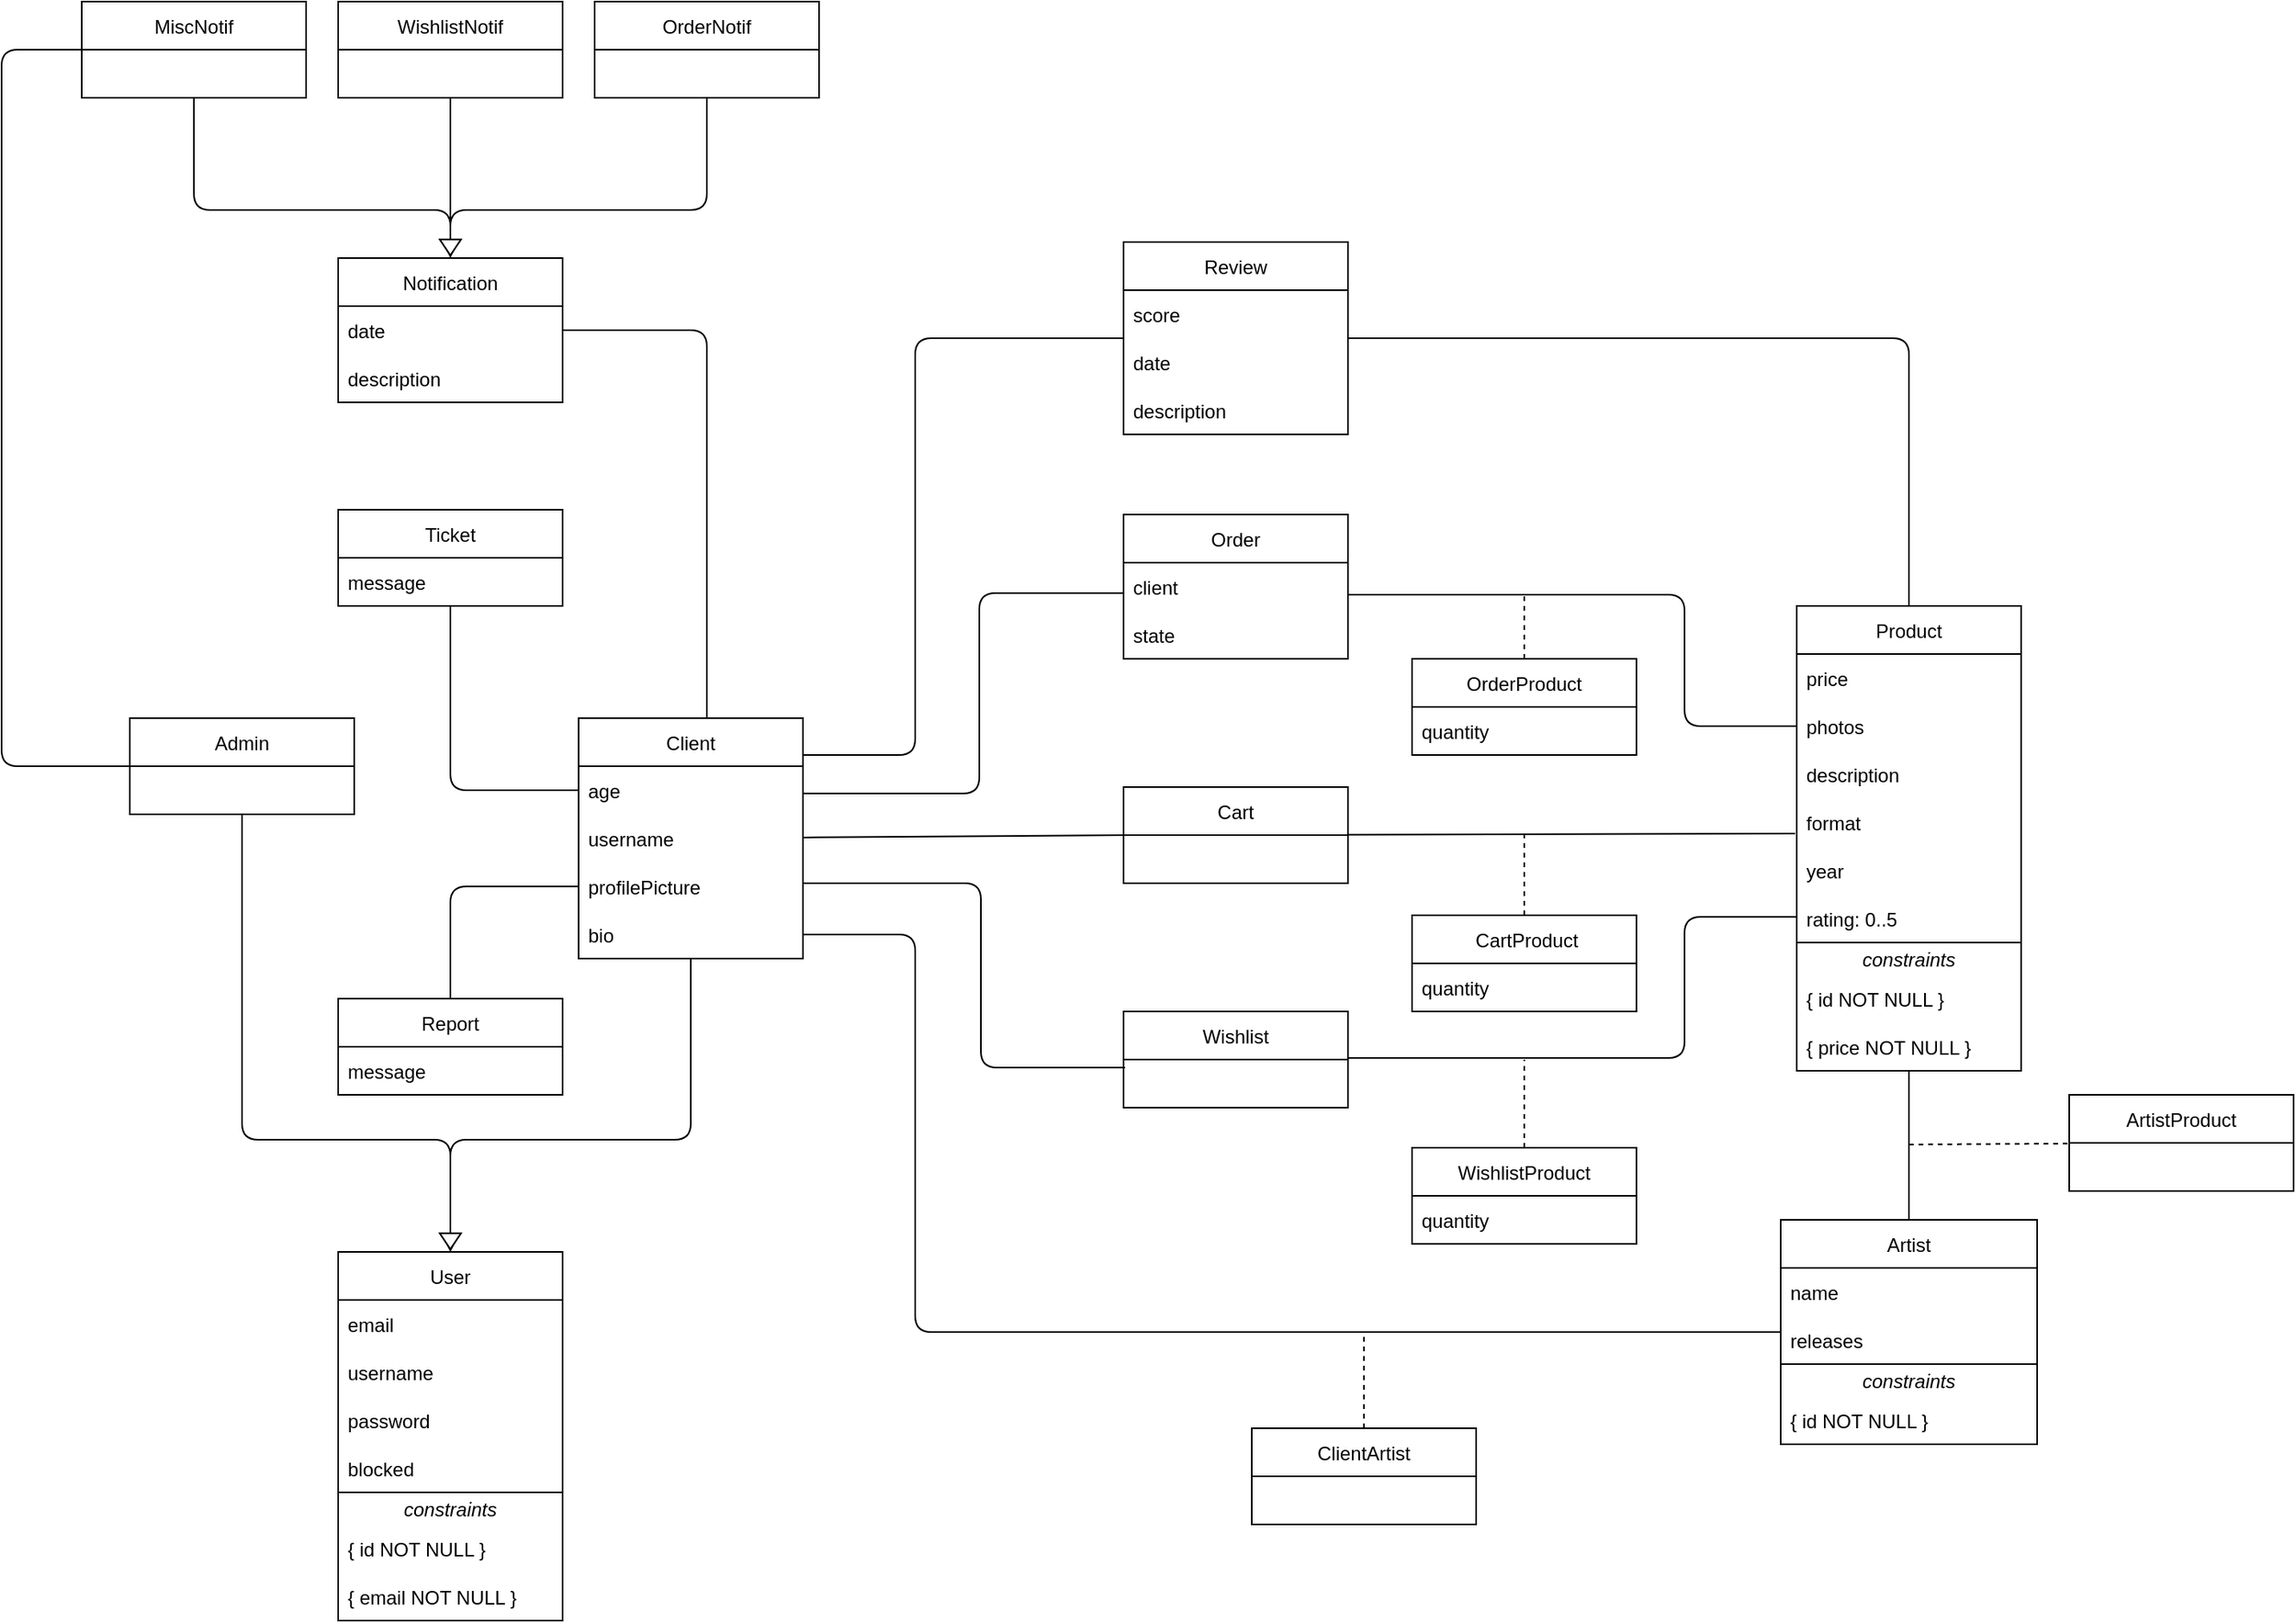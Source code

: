 <mxfile>
    <diagram id="llNI3-u4HUtJi4ST73vL" name="Page-1">
        <mxGraphModel dx="1982" dy="1871" grid="1" gridSize="10" guides="1" tooltips="1" connect="1" arrows="1" fold="1" page="1" pageScale="1" pageWidth="850" pageHeight="1100" math="0" shadow="0">
            <root>
                <mxCell id="0"/>
                <mxCell id="1" parent="0"/>
                <mxCell id="ldvNf7VBA81TMGFVjmtG-9" value="Artist" style="swimlane;fontStyle=0;childLayout=stackLayout;horizontal=1;startSize=30;horizontalStack=0;resizeParent=1;resizeParentMax=0;resizeLast=0;collapsible=1;marginBottom=0;" parent="1" vertex="1">
                    <mxGeometry x="820" y="430" width="160" height="140" as="geometry"/>
                </mxCell>
                <mxCell id="ldvNf7VBA81TMGFVjmtG-11" value="name" style="text;strokeColor=none;fillColor=none;align=left;verticalAlign=middle;spacingLeft=4;spacingRight=4;overflow=hidden;points=[[0,0.5],[1,0.5]];portConstraint=eastwest;rotatable=0;" parent="ldvNf7VBA81TMGFVjmtG-9" vertex="1">
                    <mxGeometry y="30" width="160" height="30" as="geometry"/>
                </mxCell>
                <mxCell id="11" value="releases" style="text;strokeColor=none;fillColor=none;align=left;verticalAlign=middle;spacingLeft=4;spacingRight=4;overflow=hidden;points=[[0,0.5],[1,0.5]];portConstraint=eastwest;rotatable=0;" parent="ldvNf7VBA81TMGFVjmtG-9" vertex="1">
                    <mxGeometry y="60" width="160" height="30" as="geometry"/>
                </mxCell>
                <mxCell id="49" value="" style="swimlane;fontStyle=0;childLayout=stackLayout;horizontal=1;startSize=0;horizontalStack=0;resizeParent=1;resizeParentMax=0;resizeLast=0;collapsible=1;marginBottom=0;" parent="ldvNf7VBA81TMGFVjmtG-9" vertex="1">
                    <mxGeometry y="90" width="160" height="50" as="geometry"/>
                </mxCell>
                <mxCell id="50" value="constraints" style="text;strokeColor=none;fillColor=none;align=center;verticalAlign=middle;spacingLeft=4;spacingRight=4;overflow=hidden;points=[[0,0.5],[1,0.5]];portConstraint=eastwest;rotatable=0;fontStyle=2" parent="49" vertex="1">
                    <mxGeometry width="160" height="20" as="geometry"/>
                </mxCell>
                <mxCell id="51" value="{ id NOT NULL }" style="text;strokeColor=none;fillColor=none;align=left;verticalAlign=middle;spacingLeft=4;spacingRight=4;overflow=hidden;points=[[0,0.5],[1,0.5]];portConstraint=eastwest;rotatable=0;" parent="49" vertex="1">
                    <mxGeometry y="20" width="160" height="30" as="geometry"/>
                </mxCell>
                <mxCell id="41" style="edgeStyle=none;html=1;endArrow=none;endFill=0;entryX=0;entryY=0.5;entryDx=0;entryDy=0;" parent="1" source="ldvNf7VBA81TMGFVjmtG-21" target="ldvNf7VBA81TMGFVjmtG-29" edge="1">
                    <mxGeometry relative="1" as="geometry">
                        <mxPoint x="220" y="182" as="sourcePoint"/>
                        <Array as="points"/>
                    </mxGeometry>
                </mxCell>
                <mxCell id="42" style="edgeStyle=elbowEdgeStyle;html=1;endArrow=none;endFill=0;startArrow=none;" parent="1" edge="1">
                    <mxGeometry relative="1" as="geometry">
                        <mxPoint x="210" y="220" as="sourcePoint"/>
                        <Array as="points">
                            <mxPoint x="321" y="275"/>
                        </Array>
                        <mxPoint x="411" y="335" as="targetPoint"/>
                    </mxGeometry>
                </mxCell>
                <mxCell id="43" style="edgeStyle=none;html=1;endArrow=none;endFill=0;exitX=1;exitY=0;exitDx=0;exitDy=0;exitPerimeter=0;" parent="1" edge="1">
                    <mxGeometry relative="1" as="geometry">
                        <Array as="points">
                            <mxPoint x="320" y="164"/>
                            <mxPoint x="320" y="39"/>
                        </Array>
                        <mxPoint x="210" y="164" as="sourcePoint"/>
                        <mxPoint x="410" y="39" as="targetPoint"/>
                    </mxGeometry>
                </mxCell>
                <mxCell id="103" style="edgeStyle=none;html=1;startArrow=none;startFill=0;endArrow=none;endFill=0;exitX=1;exitY=0.5;exitDx=0;exitDy=0;" parent="1" source="107" target="ldvNf7VBA81TMGFVjmtG-9" edge="1">
                    <mxGeometry relative="1" as="geometry">
                        <Array as="points">
                            <mxPoint x="280" y="252"/>
                            <mxPoint x="280" y="500"/>
                        </Array>
                    </mxGeometry>
                </mxCell>
                <mxCell id="108" style="edgeStyle=none;html=1;endArrow=block;endFill=0;" parent="1" source="ldvNf7VBA81TMGFVjmtG-21" target="ldvNf7VBA81TMGFVjmtG-38" edge="1">
                    <mxGeometry relative="1" as="geometry">
                        <Array as="points">
                            <mxPoint x="140" y="380"/>
                            <mxPoint x="-10" y="380"/>
                        </Array>
                    </mxGeometry>
                </mxCell>
                <mxCell id="ldvNf7VBA81TMGFVjmtG-21" value="Client" style="swimlane;fontStyle=0;childLayout=stackLayout;horizontal=1;startSize=30;horizontalStack=0;resizeParent=1;resizeParentMax=0;resizeLast=0;collapsible=1;marginBottom=0;" parent="1" vertex="1">
                    <mxGeometry x="70" y="117" width="140" height="150" as="geometry">
                        <mxRectangle x="70" y="117" width="60" height="30" as="alternateBounds"/>
                    </mxGeometry>
                </mxCell>
                <mxCell id="ldvNf7VBA81TMGFVjmtG-24" value="age" style="text;strokeColor=none;fillColor=none;align=left;verticalAlign=middle;spacingLeft=4;spacingRight=4;overflow=hidden;points=[[0,0.5],[1,0.5]];portConstraint=eastwest;rotatable=0;" parent="ldvNf7VBA81TMGFVjmtG-21" vertex="1">
                    <mxGeometry y="30" width="140" height="30" as="geometry"/>
                </mxCell>
                <mxCell id="74" value="username" style="text;strokeColor=none;fillColor=none;align=left;verticalAlign=middle;spacingLeft=4;spacingRight=4;overflow=hidden;points=[[0,0.5],[1,0.5]];portConstraint=eastwest;rotatable=0;" parent="ldvNf7VBA81TMGFVjmtG-21" vertex="1">
                    <mxGeometry y="60" width="140" height="30" as="geometry"/>
                </mxCell>
                <mxCell id="ldvNf7VBA81TMGFVjmtG-69" value="profilePicture" style="text;strokeColor=none;fillColor=none;align=left;verticalAlign=middle;spacingLeft=4;spacingRight=4;overflow=hidden;points=[[0,0.5],[1,0.5]];portConstraint=eastwest;rotatable=0;" parent="ldvNf7VBA81TMGFVjmtG-21" vertex="1">
                    <mxGeometry y="90" width="140" height="30" as="geometry"/>
                </mxCell>
                <mxCell id="107" value="bio" style="text;strokeColor=none;fillColor=none;align=left;verticalAlign=middle;spacingLeft=4;spacingRight=4;overflow=hidden;points=[[0,0.5],[1,0.5]];portConstraint=eastwest;rotatable=0;" parent="ldvNf7VBA81TMGFVjmtG-21" vertex="1">
                    <mxGeometry y="120" width="140" height="30" as="geometry"/>
                </mxCell>
                <mxCell id="60" style="edgeStyle=none;html=1;endArrow=none;endFill=0;strokeColor=default;entryX=0;entryY=0.5;entryDx=0;entryDy=0;" parent="1" edge="1">
                    <mxGeometry relative="1" as="geometry">
                        <mxPoint x="830" y="241" as="targetPoint"/>
                        <Array as="points">
                            <mxPoint x="760" y="329"/>
                            <mxPoint x="760" y="241"/>
                        </Array>
                        <mxPoint x="550" y="329" as="sourcePoint"/>
                    </mxGeometry>
                </mxCell>
                <mxCell id="ldvNf7VBA81TMGFVjmtG-25" value="Wishlist" style="swimlane;fontStyle=0;childLayout=stackLayout;horizontal=1;startSize=30;horizontalStack=0;resizeParent=1;resizeParentMax=0;resizeLast=0;collapsible=1;marginBottom=0;" parent="1" vertex="1">
                    <mxGeometry x="410" y="300" width="140" height="60" as="geometry"/>
                </mxCell>
                <mxCell id="62" style="edgeStyle=none;html=1;endArrow=none;endFill=0;strokeColor=default;entryX=-0.007;entryY=0.733;entryDx=0;entryDy=0;entryPerimeter=0;" parent="1" source="ldvNf7VBA81TMGFVjmtG-29" target="ldvNf7VBA81TMGFVjmtG-45" edge="1">
                    <mxGeometry relative="1" as="geometry">
                        <mxPoint x="820" y="190" as="targetPoint"/>
                    </mxGeometry>
                </mxCell>
                <mxCell id="ldvNf7VBA81TMGFVjmtG-29" value="Cart" style="swimlane;fontStyle=0;childLayout=stackLayout;horizontal=1;startSize=30;horizontalStack=0;resizeParent=1;resizeParentMax=0;resizeLast=0;collapsible=1;marginBottom=0;" parent="1" vertex="1">
                    <mxGeometry x="410" y="160" width="140" height="60" as="geometry"/>
                </mxCell>
                <mxCell id="109" style="edgeStyle=none;html=1;endArrow=block;endFill=0;entryX=0.5;entryY=0;entryDx=0;entryDy=0;startArrow=none;" parent="1" source="134" target="ldvNf7VBA81TMGFVjmtG-38" edge="1">
                    <mxGeometry relative="1" as="geometry">
                        <Array as="points"/>
                    </mxGeometry>
                </mxCell>
                <mxCell id="ldvNf7VBA81TMGFVjmtG-34" value="Admin" style="swimlane;fontStyle=0;childLayout=stackLayout;horizontal=1;startSize=30;horizontalStack=0;resizeParent=1;resizeParentMax=0;resizeLast=0;collapsible=1;marginBottom=0;" parent="1" vertex="1">
                    <mxGeometry x="-210" y="117" width="140" height="60" as="geometry"/>
                </mxCell>
                <mxCell id="ldvNf7VBA81TMGFVjmtG-38" value="User" style="swimlane;fontStyle=0;childLayout=stackLayout;horizontal=1;startSize=30;horizontalStack=0;resizeParent=1;resizeParentMax=0;resizeLast=0;collapsible=1;marginBottom=0;" parent="1" vertex="1">
                    <mxGeometry x="-80" y="450" width="140" height="230" as="geometry"/>
                </mxCell>
                <mxCell id="66" value="email" style="text;strokeColor=none;fillColor=none;align=left;verticalAlign=middle;spacingLeft=4;spacingRight=4;overflow=hidden;points=[[0,0.5],[1,0.5]];portConstraint=eastwest;rotatable=0;" parent="ldvNf7VBA81TMGFVjmtG-38" vertex="1">
                    <mxGeometry y="30" width="140" height="30" as="geometry"/>
                </mxCell>
                <mxCell id="ldvNf7VBA81TMGFVjmtG-66" value="username" style="text;strokeColor=none;fillColor=none;align=left;verticalAlign=middle;spacingLeft=4;spacingRight=4;overflow=hidden;points=[[0,0.5],[1,0.5]];portConstraint=eastwest;rotatable=0;" parent="ldvNf7VBA81TMGFVjmtG-38" vertex="1">
                    <mxGeometry y="60" width="140" height="30" as="geometry"/>
                </mxCell>
                <mxCell id="ldvNf7VBA81TMGFVjmtG-41" value="password" style="text;strokeColor=none;fillColor=none;align=left;verticalAlign=middle;spacingLeft=4;spacingRight=4;overflow=hidden;points=[[0,0.5],[1,0.5]];portConstraint=eastwest;rotatable=0;" parent="ldvNf7VBA81TMGFVjmtG-38" vertex="1">
                    <mxGeometry y="90" width="140" height="30" as="geometry"/>
                </mxCell>
                <mxCell id="ldvNf7VBA81TMGFVjmtG-83" value="blocked" style="text;strokeColor=none;fillColor=none;align=left;verticalAlign=middle;spacingLeft=4;spacingRight=4;overflow=hidden;points=[[0,0.5],[1,0.5]];portConstraint=eastwest;rotatable=0;" parent="ldvNf7VBA81TMGFVjmtG-38" vertex="1">
                    <mxGeometry y="120" width="140" height="30" as="geometry"/>
                </mxCell>
                <mxCell id="53" value="" style="swimlane;fontStyle=0;childLayout=stackLayout;horizontal=1;startSize=0;horizontalStack=0;resizeParent=1;resizeParentMax=0;resizeLast=0;collapsible=1;marginBottom=0;" parent="ldvNf7VBA81TMGFVjmtG-38" vertex="1">
                    <mxGeometry y="150" width="140" height="80" as="geometry"/>
                </mxCell>
                <mxCell id="54" value="constraints" style="text;strokeColor=none;fillColor=none;align=center;verticalAlign=middle;spacingLeft=4;spacingRight=4;overflow=hidden;points=[[0,0.5],[1,0.5]];portConstraint=eastwest;rotatable=0;fontStyle=2" parent="53" vertex="1">
                    <mxGeometry width="140" height="20" as="geometry"/>
                </mxCell>
                <mxCell id="55" value="{ id NOT NULL }" style="text;strokeColor=none;fillColor=none;align=left;verticalAlign=middle;spacingLeft=4;spacingRight=4;overflow=hidden;points=[[0,0.5],[1,0.5]];portConstraint=eastwest;rotatable=0;" parent="53" vertex="1">
                    <mxGeometry y="20" width="140" height="30" as="geometry"/>
                </mxCell>
                <mxCell id="56" value="{ email NOT NULL }" style="text;strokeColor=none;fillColor=none;align=left;verticalAlign=middle;spacingLeft=4;spacingRight=4;overflow=hidden;points=[[0,0.5],[1,0.5]];portConstraint=eastwest;rotatable=0;" parent="53" vertex="1">
                    <mxGeometry y="50" width="140" height="30" as="geometry"/>
                </mxCell>
                <mxCell id="ldvNf7VBA81TMGFVjmtG-42" value="Product" style="swimlane;fontStyle=0;childLayout=stackLayout;horizontal=1;startSize=30;horizontalStack=0;resizeParent=1;resizeParentMax=0;resizeLast=0;collapsible=1;marginBottom=0;" parent="1" vertex="1">
                    <mxGeometry x="830" y="47" width="140" height="290" as="geometry"/>
                </mxCell>
                <mxCell id="7" value="price" style="text;strokeColor=none;fillColor=none;align=left;verticalAlign=middle;spacingLeft=4;spacingRight=4;overflow=hidden;points=[[0,0.5],[1,0.5]];portConstraint=eastwest;rotatable=0;" parent="ldvNf7VBA81TMGFVjmtG-42" vertex="1">
                    <mxGeometry y="30" width="140" height="30" as="geometry"/>
                </mxCell>
                <mxCell id="5" value="photos" style="text;strokeColor=none;fillColor=none;align=left;verticalAlign=middle;spacingLeft=4;spacingRight=4;overflow=hidden;points=[[0,0.5],[1,0.5]];portConstraint=eastwest;rotatable=0;" parent="ldvNf7VBA81TMGFVjmtG-42" vertex="1">
                    <mxGeometry y="60" width="140" height="30" as="geometry"/>
                </mxCell>
                <mxCell id="3" value="description" style="text;strokeColor=none;fillColor=none;align=left;verticalAlign=middle;spacingLeft=4;spacingRight=4;overflow=hidden;points=[[0,0.5],[1,0.5]];portConstraint=eastwest;rotatable=0;" parent="ldvNf7VBA81TMGFVjmtG-42" vertex="1">
                    <mxGeometry y="90" width="140" height="30" as="geometry"/>
                </mxCell>
                <mxCell id="ldvNf7VBA81TMGFVjmtG-45" value="format" style="text;strokeColor=none;fillColor=none;align=left;verticalAlign=middle;spacingLeft=4;spacingRight=4;overflow=hidden;points=[[0,0.5],[1,0.5]];portConstraint=eastwest;rotatable=0;" parent="ldvNf7VBA81TMGFVjmtG-42" vertex="1">
                    <mxGeometry y="120" width="140" height="30" as="geometry"/>
                </mxCell>
                <mxCell id="4" value="year" style="text;strokeColor=none;fillColor=none;align=left;verticalAlign=middle;spacingLeft=4;spacingRight=4;overflow=hidden;points=[[0,0.5],[1,0.5]];portConstraint=eastwest;rotatable=0;" parent="ldvNf7VBA81TMGFVjmtG-42" vertex="1">
                    <mxGeometry y="150" width="140" height="30" as="geometry"/>
                </mxCell>
                <mxCell id="2" value="rating: 0..5" style="text;strokeColor=none;fillColor=none;align=left;verticalAlign=middle;spacingLeft=4;spacingRight=4;overflow=hidden;points=[[0,0.5],[1,0.5]];portConstraint=eastwest;rotatable=0;" parent="ldvNf7VBA81TMGFVjmtG-42" vertex="1">
                    <mxGeometry y="180" width="140" height="30" as="geometry"/>
                </mxCell>
                <mxCell id="26" value="" style="swimlane;fontStyle=0;childLayout=stackLayout;horizontal=1;startSize=0;horizontalStack=0;resizeParent=1;resizeParentMax=0;resizeLast=0;collapsible=1;marginBottom=0;" parent="ldvNf7VBA81TMGFVjmtG-42" vertex="1">
                    <mxGeometry y="210" width="140" height="80" as="geometry"/>
                </mxCell>
                <mxCell id="27" value="constraints" style="text;strokeColor=none;fillColor=none;align=center;verticalAlign=middle;spacingLeft=4;spacingRight=4;overflow=hidden;points=[[0,0.5],[1,0.5]];portConstraint=eastwest;rotatable=0;fontStyle=2" parent="26" vertex="1">
                    <mxGeometry width="140" height="20" as="geometry"/>
                </mxCell>
                <mxCell id="29" value="{ id NOT NULL }" style="text;strokeColor=none;fillColor=none;align=left;verticalAlign=middle;spacingLeft=4;spacingRight=4;overflow=hidden;points=[[0,0.5],[1,0.5]];portConstraint=eastwest;rotatable=0;" parent="26" vertex="1">
                    <mxGeometry y="20" width="140" height="30" as="geometry"/>
                </mxCell>
                <mxCell id="30" value="{ price NOT NULL }" style="text;strokeColor=none;fillColor=none;align=left;verticalAlign=middle;spacingLeft=4;spacingRight=4;overflow=hidden;points=[[0,0.5],[1,0.5]];portConstraint=eastwest;rotatable=0;" parent="26" vertex="1">
                    <mxGeometry y="50" width="140" height="30" as="geometry"/>
                </mxCell>
                <mxCell id="84" style="edgeStyle=none;html=1;exitX=0;exitY=0.5;exitDx=0;exitDy=0;endArrow=none;endFill=0;" parent="1" edge="1">
                    <mxGeometry relative="1" as="geometry">
                        <Array as="points">
                            <mxPoint x="280" y="-120"/>
                            <mxPoint x="280" y="140"/>
                        </Array>
                        <mxPoint x="210" y="140" as="targetPoint"/>
                        <mxPoint x="410" y="-120" as="sourcePoint"/>
                    </mxGeometry>
                </mxCell>
                <mxCell id="95" style="edgeStyle=none;html=1;endArrow=none;endFill=0;" parent="1" source="ldvNf7VBA81TMGFVjmtG-46" target="ldvNf7VBA81TMGFVjmtG-42" edge="1">
                    <mxGeometry relative="1" as="geometry">
                        <Array as="points">
                            <mxPoint x="900" y="-120"/>
                        </Array>
                    </mxGeometry>
                </mxCell>
                <mxCell id="ldvNf7VBA81TMGFVjmtG-46" value="Review" style="swimlane;fontStyle=0;childLayout=stackLayout;horizontal=1;startSize=30;horizontalStack=0;resizeParent=1;resizeParentMax=0;resizeLast=0;collapsible=1;marginBottom=0;" parent="1" vertex="1">
                    <mxGeometry x="410" y="-180" width="140" height="120" as="geometry"/>
                </mxCell>
                <mxCell id="77" value="score" style="text;strokeColor=none;fillColor=none;align=left;verticalAlign=middle;spacingLeft=4;spacingRight=4;overflow=hidden;points=[[0,0.5],[1,0.5]];portConstraint=eastwest;rotatable=0;" parent="ldvNf7VBA81TMGFVjmtG-46" vertex="1">
                    <mxGeometry y="30" width="140" height="30" as="geometry"/>
                </mxCell>
                <mxCell id="78" value="date" style="text;strokeColor=none;fillColor=none;align=left;verticalAlign=middle;spacingLeft=4;spacingRight=4;overflow=hidden;points=[[0,0.5],[1,0.5]];portConstraint=eastwest;rotatable=0;" parent="ldvNf7VBA81TMGFVjmtG-46" vertex="1">
                    <mxGeometry y="60" width="140" height="30" as="geometry"/>
                </mxCell>
                <mxCell id="ldvNf7VBA81TMGFVjmtG-49" value="description" style="text;strokeColor=none;fillColor=none;align=left;verticalAlign=middle;spacingLeft=4;spacingRight=4;overflow=hidden;points=[[0,0.5],[1,0.5]];portConstraint=eastwest;rotatable=0;" parent="ldvNf7VBA81TMGFVjmtG-46" vertex="1">
                    <mxGeometry y="90" width="140" height="30" as="geometry"/>
                </mxCell>
                <mxCell id="123" style="edgeStyle=none;html=1;entryX=0;entryY=0.5;entryDx=0;entryDy=0;endArrow=none;endFill=0;" parent="1" source="ldvNf7VBA81TMGFVjmtG-50" target="ldvNf7VBA81TMGFVjmtG-24" edge="1">
                    <mxGeometry relative="1" as="geometry">
                        <Array as="points">
                            <mxPoint x="-10" y="162"/>
                        </Array>
                    </mxGeometry>
                </mxCell>
                <mxCell id="ldvNf7VBA81TMGFVjmtG-50" value="Ticket" style="swimlane;fontStyle=0;childLayout=stackLayout;horizontal=1;startSize=30;horizontalStack=0;resizeParent=1;resizeParentMax=0;resizeLast=0;collapsible=1;marginBottom=0;" parent="1" vertex="1">
                    <mxGeometry x="-80" y="-13" width="140" height="60" as="geometry"/>
                </mxCell>
                <mxCell id="ldvNf7VBA81TMGFVjmtG-53" value="message" style="text;strokeColor=none;fillColor=none;align=left;verticalAlign=middle;spacingLeft=4;spacingRight=4;overflow=hidden;points=[[0,0.5],[1,0.5]];portConstraint=eastwest;rotatable=0;" parent="ldvNf7VBA81TMGFVjmtG-50" vertex="1">
                    <mxGeometry y="30" width="140" height="30" as="geometry"/>
                </mxCell>
                <mxCell id="ldvNf7VBA81TMGFVjmtG-58" value="Order" style="swimlane;fontStyle=0;childLayout=stackLayout;horizontal=1;startSize=30;horizontalStack=0;resizeParent=1;resizeParentMax=0;resizeLast=0;collapsible=1;marginBottom=0;" parent="1" vertex="1">
                    <mxGeometry x="410" y="-10" width="140" height="90" as="geometry"/>
                </mxCell>
                <mxCell id="40" value="client" style="text;strokeColor=none;fillColor=none;align=left;verticalAlign=middle;spacingLeft=4;spacingRight=4;overflow=hidden;points=[[0,0.5],[1,0.5]];portConstraint=eastwest;rotatable=0;" parent="ldvNf7VBA81TMGFVjmtG-58" vertex="1">
                    <mxGeometry y="30" width="140" height="30" as="geometry"/>
                </mxCell>
                <mxCell id="ldvNf7VBA81TMGFVjmtG-60" value="state" style="text;strokeColor=none;fillColor=none;align=left;verticalAlign=middle;spacingLeft=4;spacingRight=4;overflow=hidden;points=[[0,0.5],[1,0.5]];portConstraint=eastwest;rotatable=0;" parent="ldvNf7VBA81TMGFVjmtG-58" vertex="1">
                    <mxGeometry y="60" width="140" height="30" as="geometry"/>
                </mxCell>
                <mxCell id="114" style="edgeStyle=none;html=1;startArrow=none;startFill=0;endArrow=none;endFill=0;exitX=0.5;exitY=0;exitDx=0;exitDy=0;" parent="1" source="ldvNf7VBA81TMGFVjmtG-62" target="ldvNf7VBA81TMGFVjmtG-69" edge="1">
                    <mxGeometry relative="1" as="geometry">
                        <Array as="points">
                            <mxPoint x="-10" y="222"/>
                        </Array>
                        <mxPoint y="290" as="sourcePoint"/>
                    </mxGeometry>
                </mxCell>
                <mxCell id="ldvNf7VBA81TMGFVjmtG-62" value="Report" style="swimlane;fontStyle=0;childLayout=stackLayout;horizontal=1;startSize=30;horizontalStack=0;resizeParent=1;resizeParentMax=0;resizeLast=0;collapsible=1;marginBottom=0;" parent="1" vertex="1">
                    <mxGeometry x="-80" y="292" width="140" height="60" as="geometry"/>
                </mxCell>
                <mxCell id="116" value="message" style="text;strokeColor=none;fillColor=none;align=left;verticalAlign=middle;spacingLeft=4;spacingRight=4;overflow=hidden;points=[[0,0.5],[1,0.5]];portConstraint=eastwest;rotatable=0;" parent="ldvNf7VBA81TMGFVjmtG-62" vertex="1">
                    <mxGeometry y="30" width="140" height="30" as="geometry"/>
                </mxCell>
                <mxCell id="ldvNf7VBA81TMGFVjmtG-70" value="Notification" style="swimlane;fontStyle=0;childLayout=stackLayout;horizontal=1;startSize=30;horizontalStack=0;resizeParent=1;resizeParentMax=0;resizeLast=0;collapsible=1;marginBottom=0;" parent="1" vertex="1">
                    <mxGeometry x="-80" y="-170" width="140" height="90" as="geometry"/>
                </mxCell>
                <mxCell id="122" value="date" style="text;strokeColor=none;fillColor=none;align=left;verticalAlign=middle;spacingLeft=4;spacingRight=4;overflow=hidden;points=[[0,0.5],[1,0.5]];portConstraint=eastwest;rotatable=0;" parent="ldvNf7VBA81TMGFVjmtG-70" vertex="1">
                    <mxGeometry y="30" width="140" height="30" as="geometry"/>
                </mxCell>
                <mxCell id="121" value="description" style="text;strokeColor=none;fillColor=none;align=left;verticalAlign=middle;spacingLeft=4;spacingRight=4;overflow=hidden;points=[[0,0.5],[1,0.5]];portConstraint=eastwest;rotatable=0;" parent="ldvNf7VBA81TMGFVjmtG-70" vertex="1">
                    <mxGeometry y="60" width="140" height="30" as="geometry"/>
                </mxCell>
                <mxCell id="97" style="edgeStyle=none;html=1;dashed=1;endArrow=none;endFill=0;strokeColor=default;" parent="1" source="ldvNf7VBA81TMGFVjmtG-74" edge="1">
                    <mxGeometry relative="1" as="geometry">
                        <mxPoint x="660" y="40" as="targetPoint"/>
                    </mxGeometry>
                </mxCell>
                <mxCell id="ldvNf7VBA81TMGFVjmtG-74" value="OrderProduct" style="swimlane;fontStyle=0;childLayout=stackLayout;horizontal=1;startSize=30;horizontalStack=0;resizeParent=1;resizeParentMax=0;resizeLast=0;collapsible=1;marginBottom=0;" parent="1" vertex="1">
                    <mxGeometry x="590" y="80" width="140" height="60" as="geometry"/>
                </mxCell>
                <mxCell id="70" value="quantity" style="text;strokeColor=none;fillColor=none;align=left;verticalAlign=middle;spacingLeft=4;spacingRight=4;overflow=hidden;points=[[0,0.5],[1,0.5]];portConstraint=eastwest;rotatable=0;" parent="ldvNf7VBA81TMGFVjmtG-74" vertex="1">
                    <mxGeometry y="30" width="140" height="30" as="geometry"/>
                </mxCell>
                <mxCell id="ldvNf7VBA81TMGFVjmtG-79" value="WishlistProduct" style="swimlane;fontStyle=0;childLayout=stackLayout;horizontal=1;startSize=30;horizontalStack=0;resizeParent=1;resizeParentMax=0;resizeLast=0;collapsible=1;marginBottom=0;" parent="1" vertex="1">
                    <mxGeometry x="590" y="385" width="140" height="60" as="geometry"/>
                </mxCell>
                <mxCell id="72" value="quantity" style="text;strokeColor=none;fillColor=none;align=left;verticalAlign=middle;spacingLeft=4;spacingRight=4;overflow=hidden;points=[[0,0.5],[1,0.5]];portConstraint=eastwest;rotatable=0;" parent="ldvNf7VBA81TMGFVjmtG-79" vertex="1">
                    <mxGeometry y="30" width="140" height="30" as="geometry"/>
                </mxCell>
                <mxCell id="129" style="edgeStyle=none;html=1;exitX=0.5;exitY=1;exitDx=0;exitDy=0;endArrow=none;endFill=0;" parent="1" source="ldvNf7VBA81TMGFVjmtG-85" target="ldvNf7VBA81TMGFVjmtG-70" edge="1">
                    <mxGeometry relative="1" as="geometry">
                        <Array as="points">
                            <mxPoint x="-170" y="-200"/>
                            <mxPoint x="-10" y="-200"/>
                        </Array>
                    </mxGeometry>
                </mxCell>
                <mxCell id="132" style="edgeStyle=none;html=1;startArrow=none;startFill=0;endArrow=none;endFill=0;exitX=0;exitY=0.5;exitDx=0;exitDy=0;entryX=0;entryY=0.5;entryDx=0;entryDy=0;" parent="1" source="ldvNf7VBA81TMGFVjmtG-85" target="ldvNf7VBA81TMGFVjmtG-34" edge="1">
                    <mxGeometry relative="1" as="geometry">
                        <Array as="points">
                            <mxPoint x="-290" y="-300"/>
                            <mxPoint x="-290" y="147"/>
                        </Array>
                    </mxGeometry>
                </mxCell>
                <mxCell id="ldvNf7VBA81TMGFVjmtG-85" value="MiscNotif" style="swimlane;fontStyle=0;childLayout=stackLayout;horizontal=1;startSize=30;horizontalStack=0;resizeParent=1;resizeParentMax=0;resizeLast=0;collapsible=1;marginBottom=0;" parent="1" vertex="1">
                    <mxGeometry x="-240" y="-330" width="140" height="60" as="geometry"/>
                </mxCell>
                <mxCell id="127" style="edgeStyle=none;html=1;exitX=0.5;exitY=1;exitDx=0;exitDy=0;endArrow=block;endFill=1;" parent="1" source="ldvNf7VBA81TMGFVjmtG-88" target="ldvNf7VBA81TMGFVjmtG-70" edge="1">
                    <mxGeometry relative="1" as="geometry"/>
                </mxCell>
                <mxCell id="ldvNf7VBA81TMGFVjmtG-88" value="WishlistNotif" style="swimlane;fontStyle=0;childLayout=stackLayout;horizontal=1;startSize=30;horizontalStack=0;resizeParent=1;resizeParentMax=0;resizeLast=0;collapsible=1;marginBottom=0;" parent="1" vertex="1">
                    <mxGeometry x="-80" y="-330" width="140" height="60" as="geometry"/>
                </mxCell>
                <mxCell id="130" style="edgeStyle=none;html=1;exitX=0.5;exitY=1;exitDx=0;exitDy=0;endArrow=none;endFill=0;" parent="1" source="ldvNf7VBA81TMGFVjmtG-91" target="ldvNf7VBA81TMGFVjmtG-70" edge="1">
                    <mxGeometry relative="1" as="geometry">
                        <Array as="points">
                            <mxPoint x="150" y="-200"/>
                            <mxPoint x="-10" y="-200"/>
                        </Array>
                    </mxGeometry>
                </mxCell>
                <mxCell id="ldvNf7VBA81TMGFVjmtG-91" value="OrderNotif" style="swimlane;fontStyle=0;childLayout=stackLayout;horizontal=1;startSize=30;horizontalStack=0;resizeParent=1;resizeParentMax=0;resizeLast=0;collapsible=1;marginBottom=0;" parent="1" vertex="1">
                    <mxGeometry x="80" y="-330" width="140" height="60" as="geometry"/>
                </mxCell>
                <mxCell id="85" style="edgeStyle=none;html=1;endArrow=none;endFill=0;strokeColor=default;dashed=1;" parent="1" source="Uihrf4TfdW-QpxBS8wyf-2" edge="1">
                    <mxGeometry relative="1" as="geometry">
                        <mxPoint x="660" y="190" as="targetPoint"/>
                    </mxGeometry>
                </mxCell>
                <mxCell id="Uihrf4TfdW-QpxBS8wyf-2" value=" CartProduct" style="swimlane;fontStyle=0;childLayout=stackLayout;horizontal=1;startSize=30;horizontalStack=0;resizeParent=1;resizeParentMax=0;resizeLast=0;collapsible=1;marginBottom=0;" parent="1" vertex="1">
                    <mxGeometry x="590" y="240" width="140" height="60" as="geometry"/>
                </mxCell>
                <mxCell id="71" value="quantity" style="text;strokeColor=none;fillColor=none;align=left;verticalAlign=middle;spacingLeft=4;spacingRight=4;overflow=hidden;points=[[0,0.5],[1,0.5]];portConstraint=eastwest;rotatable=0;" parent="Uihrf4TfdW-QpxBS8wyf-2" vertex="1">
                    <mxGeometry y="30" width="140" height="30" as="geometry"/>
                </mxCell>
                <mxCell id="25" value="ArtistProduct" style="swimlane;fontStyle=0;childLayout=stackLayout;horizontal=1;startSize=30;horizontalStack=0;resizeParent=1;resizeParentMax=0;resizeLast=0;collapsible=1;marginBottom=0;" parent="1" vertex="1">
                    <mxGeometry x="1000" y="352" width="140" height="60" as="geometry"/>
                </mxCell>
                <mxCell id="67" style="edgeStyle=none;html=1;endArrow=none;endFill=0;strokeColor=default;entryX=0;entryY=0.5;entryDx=0;entryDy=0;exitX=1;exitY=0.667;exitDx=0;exitDy=0;exitPerimeter=0;" parent="1" source="40" target="5" edge="1">
                    <mxGeometry relative="1" as="geometry">
                        <mxPoint x="850.02" y="51.59" as="targetPoint"/>
                        <mxPoint x="571" y="49.999" as="sourcePoint"/>
                        <Array as="points">
                            <mxPoint x="760" y="40"/>
                            <mxPoint x="760" y="65"/>
                            <mxPoint x="760" y="122"/>
                        </Array>
                    </mxGeometry>
                </mxCell>
                <mxCell id="87" style="edgeStyle=none;html=1;endArrow=none;endFill=0;startArrow=none;startFill=0;" parent="1" source="ldvNf7VBA81TMGFVjmtG-42" target="ldvNf7VBA81TMGFVjmtG-9" edge="1">
                    <mxGeometry relative="1" as="geometry">
                        <mxPoint x="970" y="190" as="sourcePoint"/>
                    </mxGeometry>
                </mxCell>
                <mxCell id="92" value="" style="endArrow=none;dashed=1;html=1;" parent="1" source="ldvNf7VBA81TMGFVjmtG-79" edge="1">
                    <mxGeometry width="50" height="50" relative="1" as="geometry">
                        <mxPoint x="430" y="400" as="sourcePoint"/>
                        <mxPoint x="660" y="330" as="targetPoint"/>
                    </mxGeometry>
                </mxCell>
                <mxCell id="100" value="" style="endArrow=none;dashed=1;html=1;" parent="1" target="25" edge="1">
                    <mxGeometry width="50" height="50" relative="1" as="geometry">
                        <mxPoint x="900" y="383" as="sourcePoint"/>
                        <mxPoint x="1000" y="383" as="targetPoint"/>
                    </mxGeometry>
                </mxCell>
                <mxCell id="120" style="edgeStyle=none;html=1;endArrow=none;endFill=0;strokeColor=default;dashed=1;" parent="1" source="117" edge="1">
                    <mxGeometry relative="1" as="geometry">
                        <mxPoint x="560" y="500" as="targetPoint"/>
                    </mxGeometry>
                </mxCell>
                <mxCell id="117" value="ClientArtist" style="swimlane;fontStyle=0;childLayout=stackLayout;horizontal=1;startSize=30;horizontalStack=0;resizeParent=1;resizeParentMax=0;resizeLast=0;collapsible=1;marginBottom=0;" parent="1" vertex="1">
                    <mxGeometry x="490" y="560" width="140" height="60" as="geometry"/>
                </mxCell>
                <mxCell id="128" value="" style="endArrow=none;html=1;fontSize=21;edgeStyle=orthogonalEdgeStyle;" parent="1" source="ldvNf7VBA81TMGFVjmtG-21" target="ldvNf7VBA81TMGFVjmtG-70" edge="1">
                    <mxGeometry width="50" height="50" relative="1" as="geometry">
                        <mxPoint x="-230" y="-40" as="sourcePoint"/>
                        <mxPoint x="-180" y="-90" as="targetPoint"/>
                        <Array as="points">
                            <mxPoint x="150" y="-125"/>
                        </Array>
                    </mxGeometry>
                </mxCell>
                <mxCell id="131" value="" style="triangle;whiteSpace=wrap;html=1;fontSize=21;rotation=90;" parent="1" vertex="1">
                    <mxGeometry x="-15" y="-183.33" width="10" height="13.33" as="geometry"/>
                </mxCell>
                <mxCell id="135" value="" style="edgeStyle=none;html=1;endArrow=none;endFill=0;entryX=0.5;entryY=0;entryDx=0;entryDy=0;" parent="1" source="ldvNf7VBA81TMGFVjmtG-34" target="ldvNf7VBA81TMGFVjmtG-38" edge="1">
                    <mxGeometry relative="1" as="geometry">
                        <Array as="points">
                            <mxPoint x="-140" y="380"/>
                            <mxPoint x="-10" y="380"/>
                        </Array>
                        <mxPoint x="-140" y="177" as="sourcePoint"/>
                        <mxPoint x="-10" y="450" as="targetPoint"/>
                    </mxGeometry>
                </mxCell>
                <mxCell id="134" value="" style="triangle;whiteSpace=wrap;html=1;fontSize=21;rotation=90;" parent="1" vertex="1">
                    <mxGeometry x="-15" y="436.67" width="10" height="13.33" as="geometry"/>
                </mxCell>
            </root>
        </mxGraphModel>
    </diagram>
</mxfile>